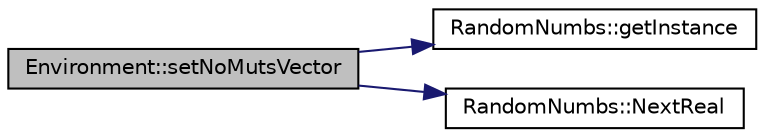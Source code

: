 digraph "Environment::setNoMutsVector"
{
  edge [fontname="Helvetica",fontsize="10",labelfontname="Helvetica",labelfontsize="10"];
  node [fontname="Helvetica",fontsize="10",shape=record];
  rankdir="LR";
  Node1 [label="Environment::setNoMutsVector",height=0.2,width=0.4,color="black", fillcolor="grey75", style="filled", fontcolor="black"];
  Node1 -> Node2 [color="midnightblue",fontsize="10",style="solid",fontname="Helvetica"];
  Node2 [label="RandomNumbs::getInstance",height=0.2,width=0.4,color="black", fillcolor="white", style="filled",URL="$class_random_numbs.html#a364c415e5105061274013a1e68576a64",tooltip="Core method. Gets the instance of a singleton class. "];
  Node1 -> Node3 [color="midnightblue",fontsize="10",style="solid",fontname="Helvetica"];
  Node3 [label="RandomNumbs::NextReal",height=0.2,width=0.4,color="black", fillcolor="white", style="filled",URL="$class_random_numbs.html#aaae77654579060738e55b46c8caba9a6",tooltip="Core method. Generates one real random number from a given interval with an uniform distribution..."];
}
